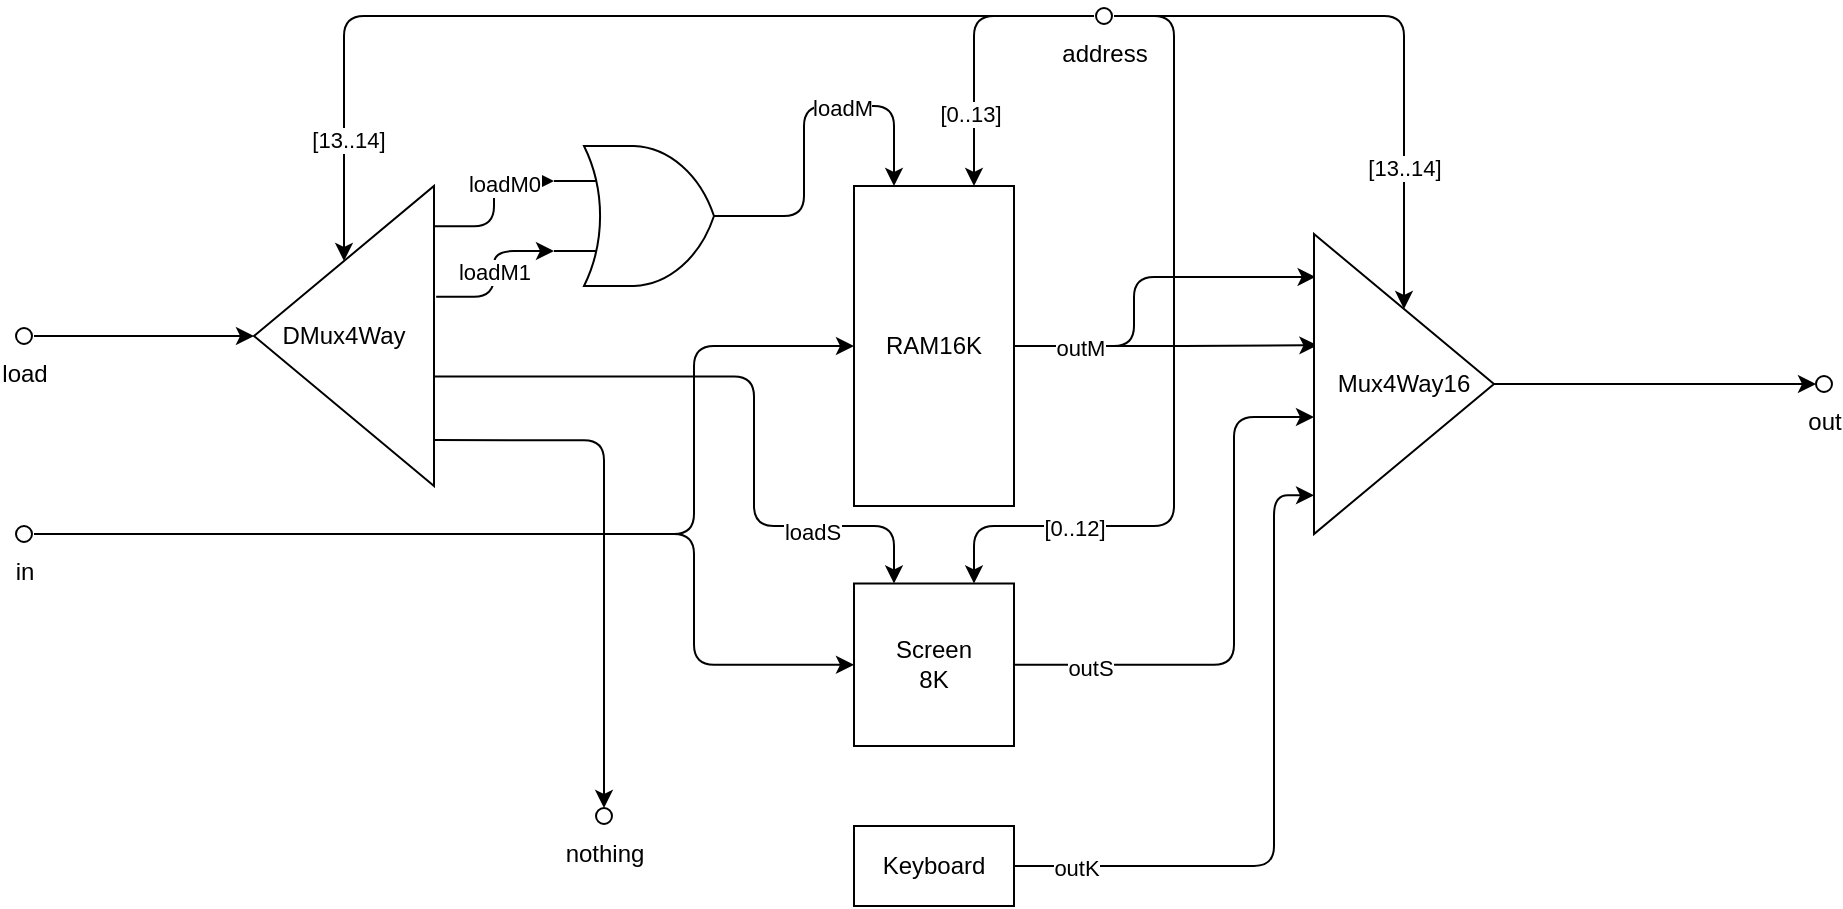 <mxfile>
    <diagram id="D4ErXP1a4twQXlOdeIzw" name="Page-1">
        <mxGraphModel dx="1329" dy="1229" grid="1" gridSize="10" guides="1" tooltips="1" connect="1" arrows="1" fold="1" page="1" pageScale="1" pageWidth="1169" pageHeight="827" math="0" shadow="0">
            <root>
                <mxCell id="0"/>
                <mxCell id="1" parent="0"/>
                <mxCell id="153" style="edgeStyle=orthogonalEdgeStyle;html=1;entryX=0;entryY=0.5;entryDx=0;entryDy=0;" edge="1" parent="1" source="7" target="100">
                    <mxGeometry relative="1" as="geometry">
                        <Array as="points">
                            <mxPoint x="469" y="424"/>
                            <mxPoint x="469" y="489"/>
                        </Array>
                    </mxGeometry>
                </mxCell>
                <mxCell id="154" style="edgeStyle=orthogonalEdgeStyle;html=1;entryX=0;entryY=0.5;entryDx=0;entryDy=0;" edge="1" parent="1" source="7" target="98">
                    <mxGeometry relative="1" as="geometry">
                        <Array as="points">
                            <mxPoint x="469" y="424"/>
                            <mxPoint x="469" y="330"/>
                        </Array>
                    </mxGeometry>
                </mxCell>
                <mxCell id="7" value="in" style="verticalLabelPosition=bottom;shadow=0;dashed=0;align=center;html=1;verticalAlign=top;shape=mxgraph.electrical.logic_gates.inverting_contact;" parent="1" vertex="1">
                    <mxGeometry x="129" y="419" width="10" height="10" as="geometry"/>
                </mxCell>
                <mxCell id="8" value="out" style="verticalLabelPosition=bottom;shadow=0;dashed=0;align=center;html=1;verticalAlign=top;shape=mxgraph.electrical.logic_gates.inverting_contact;" parent="1" vertex="1">
                    <mxGeometry x="1029" y="344" width="10" height="10" as="geometry"/>
                </mxCell>
                <mxCell id="103" style="edgeStyle=none;html=1;entryX=1;entryY=0.5;entryDx=0;entryDy=0;" parent="1" source="9" target="142" edge="1">
                    <mxGeometry relative="1" as="geometry">
                        <mxPoint x="229" y="230" as="targetPoint"/>
                    </mxGeometry>
                </mxCell>
                <mxCell id="9" value="load" style="verticalLabelPosition=bottom;shadow=0;dashed=0;align=center;html=1;verticalAlign=top;shape=mxgraph.electrical.logic_gates.inverting_contact;" parent="1" vertex="1">
                    <mxGeometry x="129" y="320" width="10" height="10" as="geometry"/>
                </mxCell>
                <mxCell id="163" style="edgeStyle=orthogonalEdgeStyle;html=1;exitX=1;exitY=0.5;exitDx=0;exitDy=0;entryX=0.019;entryY=0.371;entryDx=0;entryDy=0;entryPerimeter=0;" edge="1" parent="1" source="98" target="157">
                    <mxGeometry relative="1" as="geometry"/>
                </mxCell>
                <mxCell id="164" style="edgeStyle=orthogonalEdgeStyle;html=1;entryX=0.009;entryY=0.143;entryDx=0;entryDy=0;entryPerimeter=0;" edge="1" parent="1" source="98" target="157">
                    <mxGeometry relative="1" as="geometry">
                        <Array as="points">
                            <mxPoint x="689" y="330"/>
                            <mxPoint x="689" y="296"/>
                        </Array>
                    </mxGeometry>
                </mxCell>
                <mxCell id="165" value="outM" style="edgeLabel;html=1;align=center;verticalAlign=middle;resizable=0;points=[];" vertex="1" connectable="0" parent="164">
                    <mxGeometry x="-0.649" y="-1" relative="1" as="geometry">
                        <mxPoint as="offset"/>
                    </mxGeometry>
                </mxCell>
                <mxCell id="98" value="RAM16K" style="rounded=0;whiteSpace=wrap;html=1;" parent="1" vertex="1">
                    <mxGeometry x="549" y="250" width="80" height="160" as="geometry"/>
                </mxCell>
                <mxCell id="166" style="edgeStyle=orthogonalEdgeStyle;html=1;exitX=1;exitY=0.5;exitDx=0;exitDy=0;entryX=0;entryY=0.61;entryDx=0;entryDy=0;entryPerimeter=0;" edge="1" parent="1" source="100" target="157">
                    <mxGeometry relative="1" as="geometry">
                        <Array as="points">
                            <mxPoint x="739" y="489"/>
                            <mxPoint x="739" y="366"/>
                        </Array>
                    </mxGeometry>
                </mxCell>
                <mxCell id="172" value="outS" style="edgeLabel;html=1;align=center;verticalAlign=middle;resizable=0;points=[];" vertex="1" connectable="0" parent="166">
                    <mxGeometry x="-0.726" y="-1" relative="1" as="geometry">
                        <mxPoint as="offset"/>
                    </mxGeometry>
                </mxCell>
                <mxCell id="100" value="Screen&lt;br&gt;8K" style="rounded=0;whiteSpace=wrap;html=1;" parent="1" vertex="1">
                    <mxGeometry x="549" y="448.75" width="80" height="81.25" as="geometry"/>
                </mxCell>
                <mxCell id="167" style="edgeStyle=orthogonalEdgeStyle;html=1;entryX=0;entryY=0.871;entryDx=0;entryDy=0;entryPerimeter=0;" edge="1" parent="1" source="101" target="157">
                    <mxGeometry relative="1" as="geometry">
                        <Array as="points">
                            <mxPoint x="759" y="590"/>
                            <mxPoint x="759" y="405"/>
                        </Array>
                    </mxGeometry>
                </mxCell>
                <mxCell id="171" value="outK" style="edgeLabel;html=1;align=center;verticalAlign=middle;resizable=0;points=[];" vertex="1" connectable="0" parent="167">
                    <mxGeometry x="-0.816" y="-1" relative="1" as="geometry">
                        <mxPoint as="offset"/>
                    </mxGeometry>
                </mxCell>
                <mxCell id="101" value="Keyboard" style="rounded=0;whiteSpace=wrap;html=1;" parent="1" vertex="1">
                    <mxGeometry x="549" y="570" width="80" height="40" as="geometry"/>
                </mxCell>
                <mxCell id="110" style="edgeStyle=orthogonalEdgeStyle;html=1;entryX=0.75;entryY=0;entryDx=0;entryDy=0;" parent="1" source="107" target="98" edge="1">
                    <mxGeometry relative="1" as="geometry"/>
                </mxCell>
                <mxCell id="111" value="[0..13]" style="edgeLabel;html=1;align=center;verticalAlign=middle;resizable=0;points=[];" parent="110" vertex="1" connectable="0">
                    <mxGeometry x="0.497" y="-2" relative="1" as="geometry">
                        <mxPoint as="offset"/>
                    </mxGeometry>
                </mxCell>
                <mxCell id="155" style="edgeStyle=orthogonalEdgeStyle;html=1;entryX=0.5;entryY=1;entryDx=0;entryDy=0;" edge="1" parent="1" source="107" target="142">
                    <mxGeometry relative="1" as="geometry"/>
                </mxCell>
                <mxCell id="156" value="[13..14]" style="edgeLabel;html=1;align=center;verticalAlign=middle;resizable=0;points=[];" vertex="1" connectable="0" parent="155">
                    <mxGeometry x="0.754" y="2" relative="1" as="geometry">
                        <mxPoint as="offset"/>
                    </mxGeometry>
                </mxCell>
                <mxCell id="158" style="edgeStyle=orthogonalEdgeStyle;html=1;entryX=0.75;entryY=0;entryDx=0;entryDy=0;" edge="1" parent="1" source="107" target="100">
                    <mxGeometry relative="1" as="geometry">
                        <Array as="points">
                            <mxPoint x="709" y="165"/>
                            <mxPoint x="709" y="420"/>
                            <mxPoint x="609" y="420"/>
                        </Array>
                    </mxGeometry>
                </mxCell>
                <mxCell id="159" value="[0..12]" style="edgeLabel;html=1;align=center;verticalAlign=middle;resizable=0;points=[];" vertex="1" connectable="0" parent="158">
                    <mxGeometry x="0.619" y="1" relative="1" as="geometry">
                        <mxPoint as="offset"/>
                    </mxGeometry>
                </mxCell>
                <mxCell id="168" style="edgeStyle=orthogonalEdgeStyle;html=1;entryX=0.5;entryY=0;entryDx=0;entryDy=0;" edge="1" parent="1" source="107" target="157">
                    <mxGeometry relative="1" as="geometry"/>
                </mxCell>
                <mxCell id="169" value="[13..14]" style="edgeLabel;html=1;align=center;verticalAlign=middle;resizable=0;points=[];" vertex="1" connectable="0" parent="168">
                    <mxGeometry x="0.513" relative="1" as="geometry">
                        <mxPoint as="offset"/>
                    </mxGeometry>
                </mxCell>
                <mxCell id="107" value="address" style="verticalLabelPosition=bottom;shadow=0;dashed=0;align=center;html=1;verticalAlign=top;shape=mxgraph.electrical.logic_gates.inverting_contact;" parent="1" vertex="1">
                    <mxGeometry x="669" y="160" width="10" height="10" as="geometry"/>
                </mxCell>
                <mxCell id="127" value="nothing" style="verticalLabelPosition=bottom;shadow=0;dashed=0;align=center;html=1;verticalAlign=top;shape=mxgraph.electrical.logic_gates.inverting_contact;direction=south;" parent="1" vertex="1">
                    <mxGeometry x="419" y="560" width="10" height="10" as="geometry"/>
                </mxCell>
                <mxCell id="147" style="edgeStyle=orthogonalEdgeStyle;html=1;exitX=-0.004;exitY=0.866;exitDx=0;exitDy=0;entryX=0;entryY=0.25;entryDx=0;entryDy=0;entryPerimeter=0;exitPerimeter=0;" edge="1" parent="1" source="142" target="146">
                    <mxGeometry relative="1" as="geometry"/>
                </mxCell>
                <mxCell id="173" value="loadM0" style="edgeLabel;html=1;align=center;verticalAlign=middle;resizable=0;points=[];" vertex="1" connectable="0" parent="147">
                    <mxGeometry x="0.392" y="-1" relative="1" as="geometry">
                        <mxPoint as="offset"/>
                    </mxGeometry>
                </mxCell>
                <mxCell id="148" value="loadM1" style="edgeStyle=orthogonalEdgeStyle;html=1;exitX=-0.012;exitY=0.631;exitDx=0;exitDy=0;entryX=0;entryY=0.75;entryDx=0;entryDy=0;entryPerimeter=0;exitPerimeter=0;" edge="1" parent="1" source="142" target="146">
                    <mxGeometry relative="1" as="geometry"/>
                </mxCell>
                <mxCell id="150" style="edgeStyle=orthogonalEdgeStyle;html=1;entryX=0.25;entryY=0;entryDx=0;entryDy=0;exitX=0.003;exitY=0.365;exitDx=0;exitDy=0;exitPerimeter=0;" edge="1" parent="1" source="142" target="100">
                    <mxGeometry relative="1" as="geometry">
                        <Array as="points">
                            <mxPoint x="499" y="345"/>
                            <mxPoint x="499" y="420"/>
                            <mxPoint x="569" y="420"/>
                        </Array>
                    </mxGeometry>
                </mxCell>
                <mxCell id="175" value="loadS" style="edgeLabel;html=1;align=center;verticalAlign=middle;resizable=0;points=[];" vertex="1" connectable="0" parent="150">
                    <mxGeometry x="0.578" y="-3" relative="1" as="geometry">
                        <mxPoint as="offset"/>
                    </mxGeometry>
                </mxCell>
                <mxCell id="152" style="edgeStyle=orthogonalEdgeStyle;html=1;exitX=0.003;exitY=0.153;exitDx=0;exitDy=0;entryX=0.1;entryY=0.5;entryDx=0;entryDy=0;entryPerimeter=0;exitPerimeter=0;" edge="1" parent="1" source="142" target="127">
                    <mxGeometry relative="1" as="geometry"/>
                </mxCell>
                <mxCell id="142" value="DMux4Way" style="triangle;whiteSpace=wrap;html=1;direction=west;" vertex="1" parent="1">
                    <mxGeometry x="249" y="250" width="90" height="150" as="geometry"/>
                </mxCell>
                <mxCell id="149" style="edgeStyle=orthogonalEdgeStyle;html=1;entryX=0.25;entryY=0;entryDx=0;entryDy=0;" edge="1" parent="1" source="146" target="98">
                    <mxGeometry relative="1" as="geometry">
                        <Array as="points">
                            <mxPoint x="524" y="265"/>
                            <mxPoint x="524" y="210"/>
                            <mxPoint x="569" y="210"/>
                        </Array>
                    </mxGeometry>
                </mxCell>
                <mxCell id="174" value="loadM" style="edgeLabel;html=1;align=center;verticalAlign=middle;resizable=0;points=[];" vertex="1" connectable="0" parent="149">
                    <mxGeometry x="0.192" y="-1" relative="1" as="geometry">
                        <mxPoint as="offset"/>
                    </mxGeometry>
                </mxCell>
                <mxCell id="146" value="" style="verticalLabelPosition=bottom;shadow=0;dashed=0;align=center;html=1;verticalAlign=top;shape=mxgraph.electrical.logic_gates.logic_gate;operation=or;" vertex="1" parent="1">
                    <mxGeometry x="399" y="230" width="100" height="70" as="geometry"/>
                </mxCell>
                <mxCell id="170" style="edgeStyle=orthogonalEdgeStyle;html=1;exitX=1;exitY=0.5;exitDx=0;exitDy=0;entryX=0.1;entryY=0.5;entryDx=0;entryDy=0;entryPerimeter=0;" edge="1" parent="1" source="157" target="8">
                    <mxGeometry relative="1" as="geometry"/>
                </mxCell>
                <mxCell id="157" value="Mux4Way16" style="triangle;whiteSpace=wrap;html=1;direction=east;" vertex="1" parent="1">
                    <mxGeometry x="779" y="274" width="90" height="150" as="geometry"/>
                </mxCell>
            </root>
        </mxGraphModel>
    </diagram>
</mxfile>